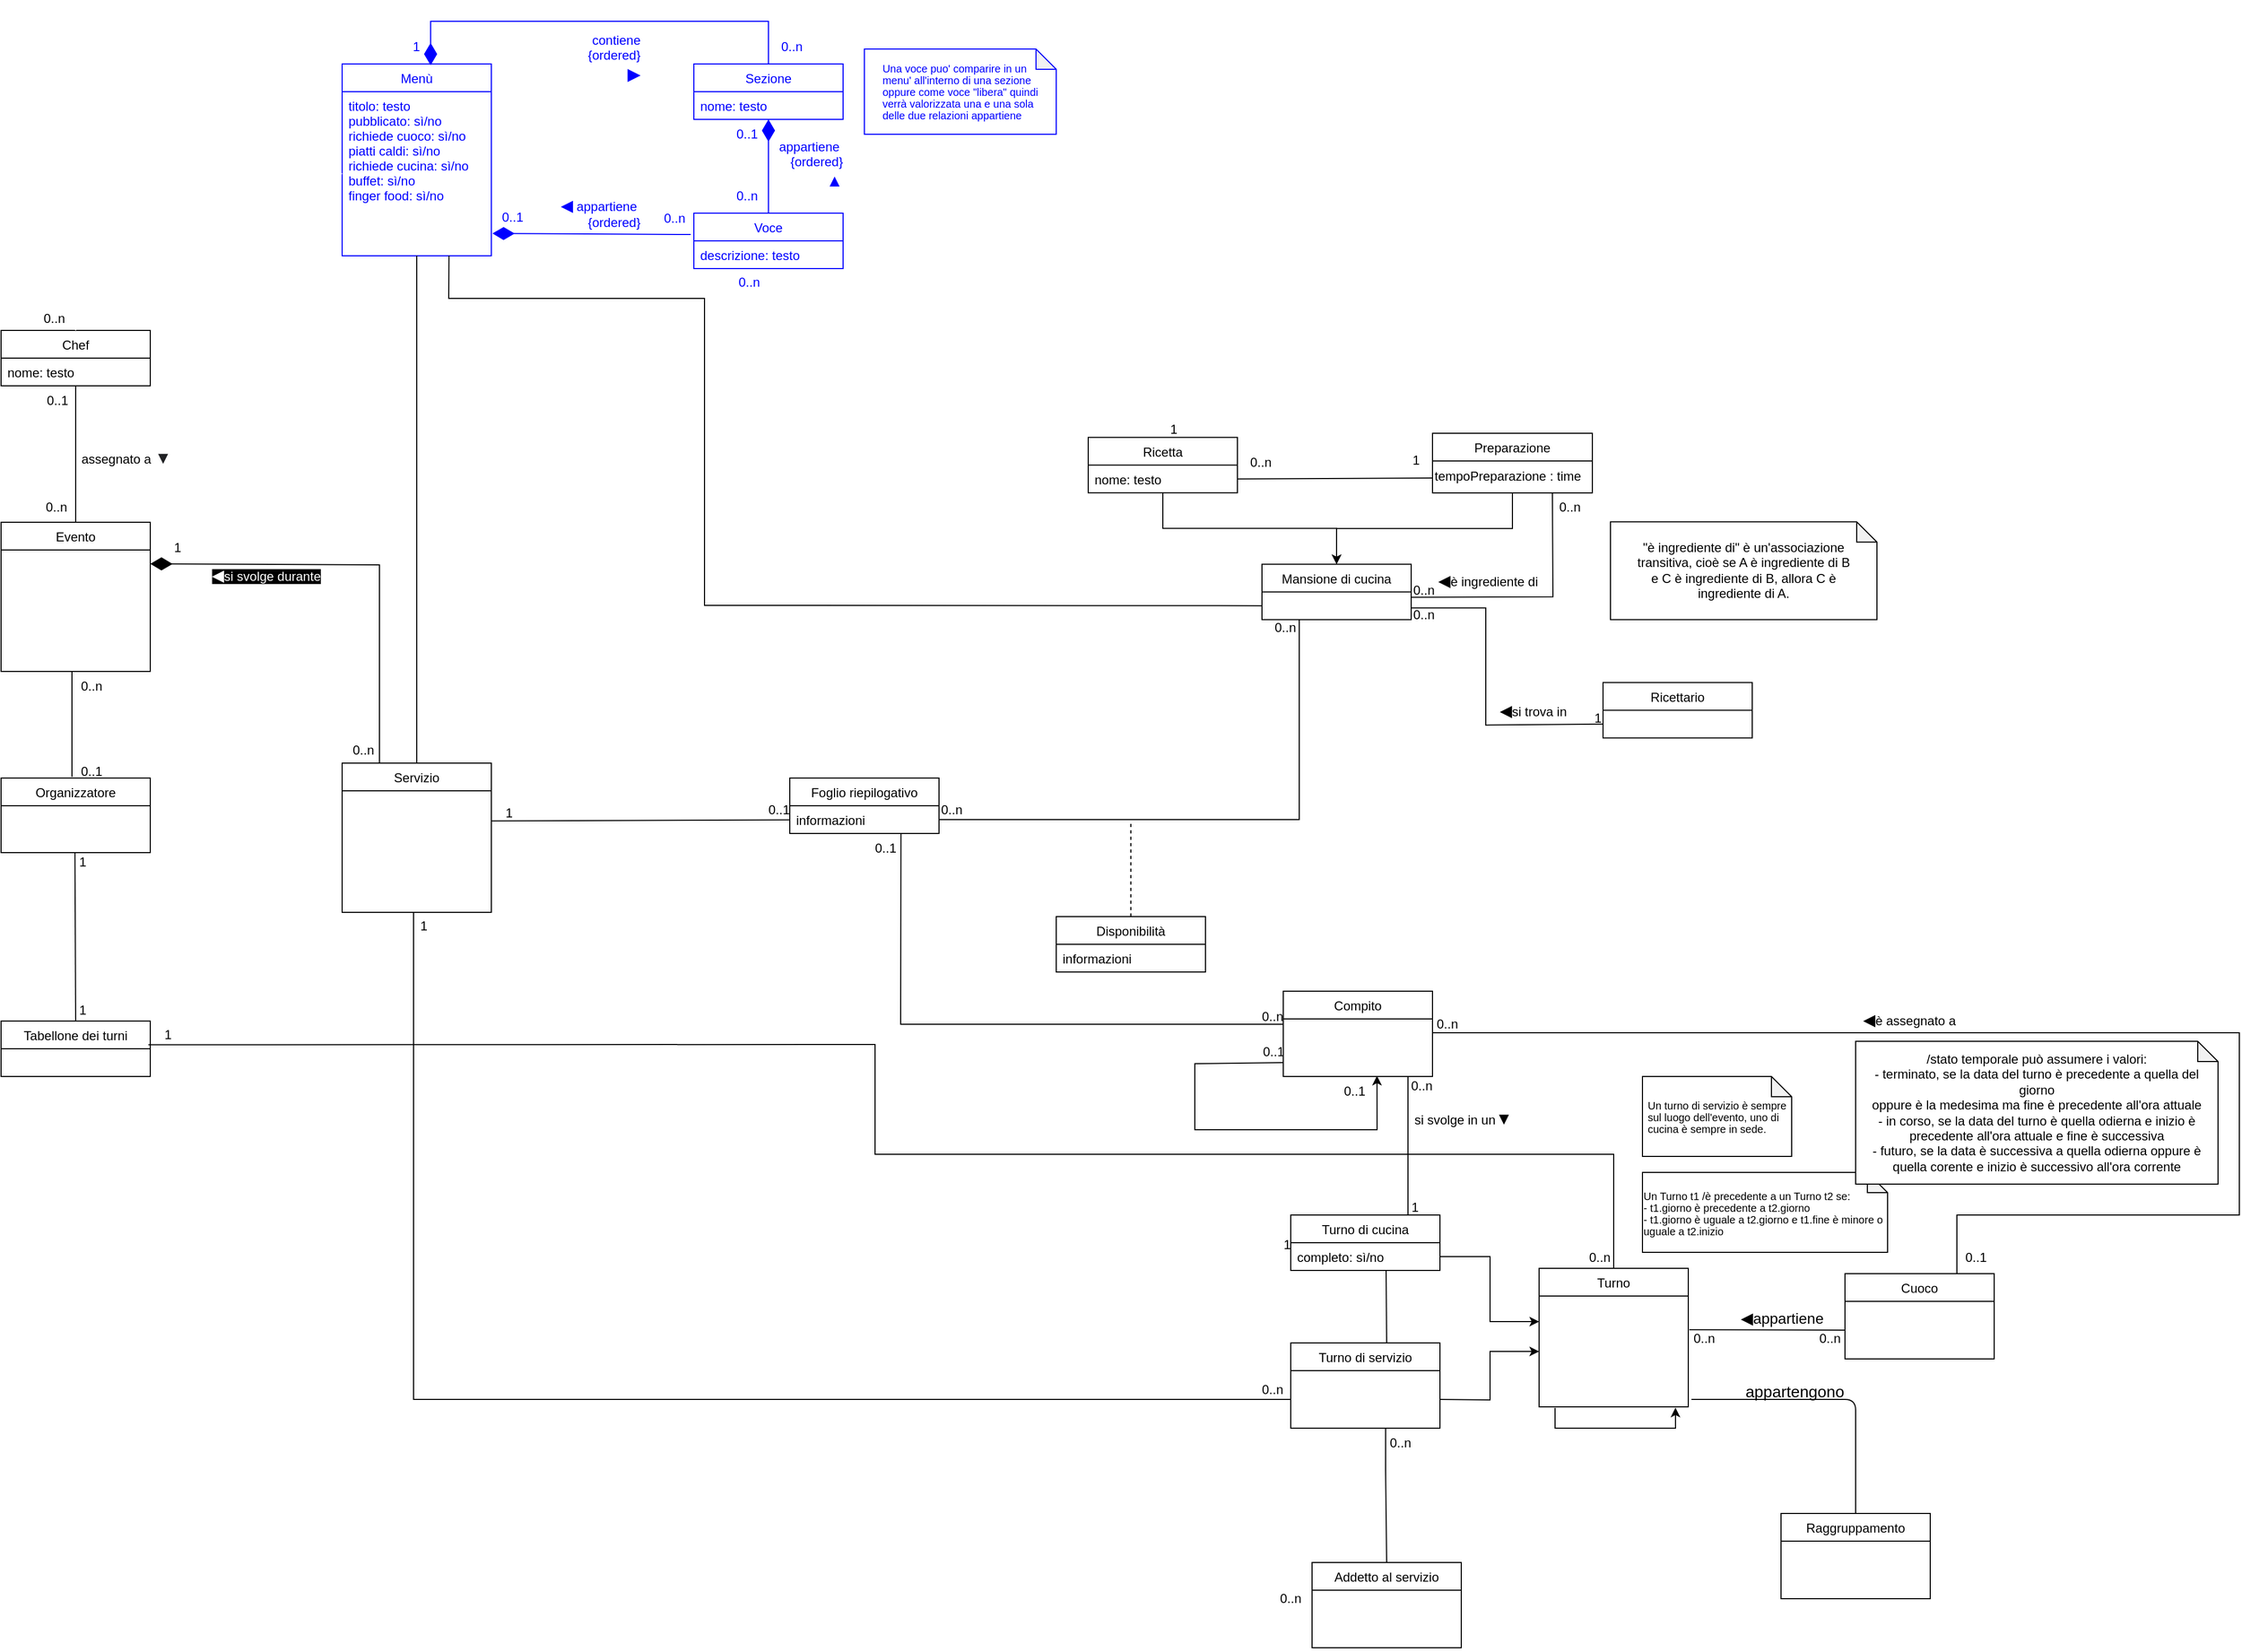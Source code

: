 <mxfile>
    <diagram id="CNQqmsxfFxIgaWTBAwi9" name="Page-1">
        <mxGraphModel dx="1919" dy="806" grid="1" gridSize="10" guides="1" tooltips="1" connect="1" arrows="1" fold="1" page="1" pageScale="1" pageWidth="827" pageHeight="1169" math="0" shadow="0">
            <root>
                <mxCell id="0"/>
                <mxCell id="1" parent="0"/>
                <mxCell id="Zatl_ybfSAwXHSOVHGpd-10" value="" style="endArrow=none;html=1;rounded=0;align=center;verticalAlign=top;endFill=0;labelBackgroundColor=none;entryX=0.5;entryY=0;entryDx=0;entryDy=0;exitX=0.493;exitY=0.962;exitDx=0;exitDy=0;exitPerimeter=0;fontColor=#0000FF;strokeColor=#FFFFFF;" parent="1" source="78LwuEahcBiL7WYBxUG0-4" target="78LwuEahcBiL7WYBxUG0-5" edge="1">
                    <mxGeometry relative="1" as="geometry">
                        <mxPoint x="340" y="290" as="sourcePoint"/>
                        <mxPoint x="540.0" y="290" as="targetPoint"/>
                        <Array as="points">
                            <mxPoint x="539" y="360"/>
                            <mxPoint x="910" y="360"/>
                        </Array>
                    </mxGeometry>
                </mxCell>
                <mxCell id="Zatl_ybfSAwXHSOVHGpd-11" value="0..n" style="resizable=0;html=1;align=left;verticalAlign=top;labelBackgroundColor=none;fontColor=#0000FF;strokeColor=#0000FF;" parent="Zatl_ybfSAwXHSOVHGpd-10" connectable="0" vertex="1">
                    <mxGeometry x="-1" relative="1" as="geometry">
                        <mxPoint x="-29" as="offset"/>
                    </mxGeometry>
                </mxCell>
                <mxCell id="Zatl_ybfSAwXHSOVHGpd-12" value="&lt;font color=&quot;#ffffff&quot;&gt;fa riferimento a&amp;nbsp;&lt;span style=&quot;font-family: arial, sans-serif; font-size: 16px; text-align: left;&quot;&gt;▼&lt;/span&gt;&lt;/font&gt;" style="resizable=0;html=1;align=right;verticalAlign=bottom;labelBackgroundColor=none;fontColor=#0000FF;" parent="Zatl_ybfSAwXHSOVHGpd-10" connectable="0" vertex="1">
                    <mxGeometry x="1" relative="1" as="geometry">
                        <mxPoint x="4" y="-75" as="offset"/>
                    </mxGeometry>
                </mxCell>
                <mxCell id="Zatl_ybfSAwXHSOVHGpd-13" value="0..1" style="resizable=0;html=1;align=right;verticalAlign=top;labelBackgroundColor=none;" parent="Zatl_ybfSAwXHSOVHGpd-10" connectable="0" vertex="1">
                    <mxGeometry x="1" relative="1" as="geometry"/>
                </mxCell>
                <mxCell id="78LwuEahcBiL7WYBxUG0-1" value="Sezione" style="swimlane;fontStyle=0;childLayout=stackLayout;horizontal=1;startSize=26;horizontalStack=0;resizeParent=1;resizeParentMax=0;resizeLast=0;collapsible=1;marginBottom=0;labelBackgroundColor=none;fontColor=#0000FF;strokeColor=#0000FF;" parent="1" vertex="1">
                    <mxGeometry x="470" y="80" width="140" height="52" as="geometry"/>
                </mxCell>
                <mxCell id="78LwuEahcBiL7WYBxUG0-2" value="nome: testo" style="text;strokeColor=#0000FF;fillColor=none;align=left;verticalAlign=top;spacingLeft=4;spacingRight=4;overflow=hidden;rotatable=0;points=[[0,0.5],[1,0.5]];portConstraint=eastwest;labelBackgroundColor=none;fontColor=#0000FF;" parent="78LwuEahcBiL7WYBxUG0-1" vertex="1">
                    <mxGeometry y="26" width="140" height="26" as="geometry"/>
                </mxCell>
                <mxCell id="78LwuEahcBiL7WYBxUG0-3" value="Voce" style="swimlane;fontStyle=0;childLayout=stackLayout;horizontal=1;startSize=26;horizontalStack=0;resizeParent=1;resizeParentMax=0;resizeLast=0;collapsible=1;marginBottom=0;labelBackgroundColor=none;fontColor=#0000FF;strokeColor=#0000FF;" parent="1" vertex="1">
                    <mxGeometry x="470" y="220" width="140" height="52" as="geometry"/>
                </mxCell>
                <mxCell id="78LwuEahcBiL7WYBxUG0-4" value="descrizione: testo" style="text;strokeColor=#0000FF;fillColor=none;align=left;verticalAlign=top;spacingLeft=4;spacingRight=4;overflow=hidden;rotatable=0;points=[[0,0.5],[1,0.5]];portConstraint=eastwest;labelBackgroundColor=none;fontColor=#0000FF;" parent="78LwuEahcBiL7WYBxUG0-3" vertex="1">
                    <mxGeometry y="26" width="140" height="26" as="geometry"/>
                </mxCell>
                <mxCell id="OorJLYem-8eahj1t15pe-57" style="edgeStyle=orthogonalEdgeStyle;rounded=0;orthogonalLoop=1;jettySize=auto;html=1;exitX=0.5;exitY=1;exitDx=0;exitDy=0;entryX=0.5;entryY=0;entryDx=0;entryDy=0;" parent="1" source="78LwuEahcBiL7WYBxUG0-5" target="OorJLYem-8eahj1t15pe-54" edge="1">
                    <mxGeometry relative="1" as="geometry"/>
                </mxCell>
                <mxCell id="78LwuEahcBiL7WYBxUG0-5" value="Ricetta" style="swimlane;fontStyle=0;childLayout=stackLayout;horizontal=1;startSize=26;horizontalStack=0;resizeParent=1;resizeParentMax=0;resizeLast=0;collapsible=1;marginBottom=0;labelBackgroundColor=none;" parent="1" vertex="1">
                    <mxGeometry x="840" y="430.32" width="140" height="52" as="geometry"/>
                </mxCell>
                <mxCell id="78LwuEahcBiL7WYBxUG0-6" value="nome: testo" style="text;strokeColor=none;fillColor=none;align=left;verticalAlign=top;spacingLeft=4;spacingRight=4;overflow=hidden;rotatable=0;points=[[0,0.5],[1,0.5]];portConstraint=eastwest;labelBackgroundColor=none;fontColor=#000000;" parent="78LwuEahcBiL7WYBxUG0-5" vertex="1">
                    <mxGeometry y="26" width="140" height="26" as="geometry"/>
                </mxCell>
                <mxCell id="OorJLYem-8eahj1t15pe-55" style="edgeStyle=orthogonalEdgeStyle;rounded=0;orthogonalLoop=1;jettySize=auto;html=1;exitX=0.5;exitY=1;exitDx=0;exitDy=0;entryX=0.5;entryY=0;entryDx=0;entryDy=0;" parent="1" source="78LwuEahcBiL7WYBxUG0-7" target="OorJLYem-8eahj1t15pe-54" edge="1">
                    <mxGeometry relative="1" as="geometry"/>
                </mxCell>
                <mxCell id="78LwuEahcBiL7WYBxUG0-7" value="Preparazione" style="swimlane;fontStyle=0;childLayout=stackLayout;horizontal=1;startSize=26;horizontalStack=0;resizeParent=1;resizeParentMax=0;resizeLast=0;collapsible=1;marginBottom=0;labelBackgroundColor=none;" parent="1" vertex="1">
                    <mxGeometry x="1163" y="426.48" width="150" height="56" as="geometry"/>
                </mxCell>
                <mxCell id="rrgMBrNQnltIqpoLHgI7-3" value="tempoPreparazione : time" style="text;html=1;align=left;verticalAlign=middle;resizable=0;points=[];autosize=1;strokeColor=none;fillColor=none;" parent="78LwuEahcBiL7WYBxUG0-7" vertex="1">
                    <mxGeometry y="26" width="150" height="30" as="geometry"/>
                </mxCell>
                <mxCell id="78LwuEahcBiL7WYBxUG0-9" value="Menù" style="swimlane;fontStyle=0;childLayout=stackLayout;horizontal=1;startSize=26;horizontalStack=0;resizeParent=1;resizeParentMax=0;resizeLast=0;collapsible=1;marginBottom=0;labelBackgroundColor=none;fontColor=#0000FF;strokeColor=#0000FF;" parent="1" vertex="1">
                    <mxGeometry x="140" y="80" width="140" height="180" as="geometry"/>
                </mxCell>
                <mxCell id="78LwuEahcBiL7WYBxUG0-10" value="titolo: testo&#10;pubblicato: sì/no&#10;richiede cuoco: sì/no&#10;piatti caldi: sì/no&#10;richiede cucina: sì/no&#10;buffet: sì/no&#10;finger food: sì/no" style="text;strokeColor=#0000FF;fillColor=none;align=left;verticalAlign=top;spacingLeft=4;spacingRight=4;overflow=hidden;rotatable=0;points=[[0,0.5],[1,0.5]];portConstraint=eastwest;labelBackgroundColor=none;fontColor=#0000FF;" parent="78LwuEahcBiL7WYBxUG0-9" vertex="1">
                    <mxGeometry y="26" width="140" height="154" as="geometry"/>
                </mxCell>
                <mxCell id="78LwuEahcBiL7WYBxUG0-11" value="Chef" style="swimlane;fontStyle=0;childLayout=stackLayout;horizontal=1;startSize=26;horizontalStack=0;resizeParent=1;resizeParentMax=0;resizeLast=0;collapsible=1;marginBottom=0;labelBackgroundColor=none;" parent="1" vertex="1">
                    <mxGeometry x="-180" y="330" width="140" height="52" as="geometry"/>
                </mxCell>
                <mxCell id="78LwuEahcBiL7WYBxUG0-12" value="nome: testo" style="text;strokeColor=none;fillColor=none;align=left;verticalAlign=top;spacingLeft=4;spacingRight=4;overflow=hidden;rotatable=0;points=[[0,0.5],[1,0.5]];portConstraint=eastwest;labelBackgroundColor=none;fontColor=#000000;" parent="78LwuEahcBiL7WYBxUG0-11" vertex="1">
                    <mxGeometry y="26" width="140" height="26" as="geometry"/>
                </mxCell>
                <mxCell id="78LwuEahcBiL7WYBxUG0-13" value="Evento" style="swimlane;fontStyle=0;childLayout=stackLayout;horizontal=1;startSize=26;horizontalStack=0;resizeParent=1;resizeParentMax=0;resizeLast=0;collapsible=1;marginBottom=0;labelBackgroundColor=none;" parent="1" vertex="1">
                    <mxGeometry x="-180" y="510" width="140" height="140" as="geometry"/>
                </mxCell>
                <mxCell id="78LwuEahcBiL7WYBxUG0-14" value="/date&#10;descrizione: testo&#10;persone: numero&#10;ricorrente: sì/no&#10;inCorso: sì/no&#10;annullato: sì/no&#10;chiuso: sì/no" style="text;strokeColor=none;fillColor=none;align=left;verticalAlign=top;spacingLeft=4;spacingRight=4;overflow=hidden;rotatable=0;points=[[0,0.5],[1,0.5]];portConstraint=eastwest;labelBackgroundColor=none;fontColor=#FFFFFF;fontSize=12;" parent="78LwuEahcBiL7WYBxUG0-13" vertex="1">
                    <mxGeometry y="26" width="140" height="114" as="geometry"/>
                </mxCell>
                <mxCell id="78LwuEahcBiL7WYBxUG0-15" value="" style="endArrow=diamondThin;html=1;rounded=0;align=center;verticalAlign=top;endFill=1;labelBackgroundColor=none;endSize=18;fontColor=#0000FF;strokeColor=#0000FF;" parent="1" target="78LwuEahcBiL7WYBxUG0-2" edge="1">
                    <mxGeometry relative="1" as="geometry">
                        <mxPoint x="540" y="220" as="sourcePoint"/>
                        <mxPoint x="514" y="430" as="targetPoint"/>
                    </mxGeometry>
                </mxCell>
                <mxCell id="78LwuEahcBiL7WYBxUG0-16" value="&lt;font color=&quot;#000000&quot;&gt;1&lt;/font&gt;" style="resizable=0;html=1;align=left;verticalAlign=top;labelBackgroundColor=none;fontColor=#0000FF;" parent="78LwuEahcBiL7WYBxUG0-15" connectable="0" vertex="1">
                    <mxGeometry x="-1" relative="1" as="geometry">
                        <mxPoint x="375" y="189" as="offset"/>
                    </mxGeometry>
                </mxCell>
                <mxCell id="78LwuEahcBiL7WYBxUG0-17" value="appartiene&amp;nbsp;&lt;div&gt;{ordered}&lt;/div&gt;&lt;div&gt;&amp;nbsp;&lt;span style=&quot;font-family: arial, sans-serif; font-size: 16px; text-align: left;&quot;&gt;▲&lt;/span&gt;&lt;/div&gt;" style="resizable=0;html=1;align=right;verticalAlign=bottom;labelBackgroundColor=none;fontColor=#0000FF;strokeColor=#0000FF;" parent="78LwuEahcBiL7WYBxUG0-15" connectable="0" vertex="1">
                    <mxGeometry x="1" relative="1" as="geometry">
                        <mxPoint x="70" y="68" as="offset"/>
                    </mxGeometry>
                </mxCell>
                <mxCell id="78LwuEahcBiL7WYBxUG0-18" value="0..1" style="resizable=0;html=1;align=right;verticalAlign=top;labelBackgroundColor=none;fontColor=#0000FF;strokeColor=#0000FF;" parent="78LwuEahcBiL7WYBxUG0-15" connectable="0" vertex="1">
                    <mxGeometry x="1" relative="1" as="geometry">
                        <mxPoint x="-10" as="offset"/>
                    </mxGeometry>
                </mxCell>
                <mxCell id="78LwuEahcBiL7WYBxUG0-19" value="0..n" style="resizable=0;html=1;align=right;verticalAlign=top;labelBackgroundColor=none;fontColor=#0000FF;strokeColor=#0000FF;" parent="1" connectable="0" vertex="1">
                    <mxGeometry x="530" y="190" as="geometry"/>
                </mxCell>
                <mxCell id="78LwuEahcBiL7WYBxUG0-25" value="" style="endArrow=none;html=1;rounded=0;align=center;verticalAlign=top;endFill=0;labelBackgroundColor=none;entryX=0;entryY=0.75;entryDx=0;entryDy=0;exitX=1;exitY=0.5;exitDx=0;exitDy=0;" parent="1" source="78LwuEahcBiL7WYBxUG0-6" target="78LwuEahcBiL7WYBxUG0-7" edge="1">
                    <mxGeometry relative="1" as="geometry">
                        <mxPoint x="833" y="401.332" as="sourcePoint"/>
                        <mxPoint x="833.98" y="490.32" as="targetPoint"/>
                    </mxGeometry>
                </mxCell>
                <mxCell id="78LwuEahcBiL7WYBxUG0-26" value="0..n" style="resizable=0;html=1;align=left;verticalAlign=top;labelBackgroundColor=none;" parent="78LwuEahcBiL7WYBxUG0-25" connectable="0" vertex="1">
                    <mxGeometry x="-1" relative="1" as="geometry">
                        <mxPoint x="10" y="-29" as="offset"/>
                    </mxGeometry>
                </mxCell>
                <mxCell id="78LwuEahcBiL7WYBxUG0-27" value="&lt;span style=&quot;font-size: 15px;&quot;&gt;◀︎&lt;/span&gt;si trova in" style="resizable=0;html=1;align=right;verticalAlign=bottom;labelBackgroundColor=none;" parent="78LwuEahcBiL7WYBxUG0-25" connectable="0" vertex="1">
                    <mxGeometry x="1" relative="1" as="geometry">
                        <mxPoint x="127" y="229" as="offset"/>
                    </mxGeometry>
                </mxCell>
                <mxCell id="78LwuEahcBiL7WYBxUG0-28" value="1" style="resizable=0;html=1;align=right;verticalAlign=top;labelBackgroundColor=none;" parent="78LwuEahcBiL7WYBxUG0-25" connectable="0" vertex="1">
                    <mxGeometry x="1" relative="1" as="geometry">
                        <mxPoint x="-11" y="-30" as="offset"/>
                    </mxGeometry>
                </mxCell>
                <mxCell id="78LwuEahcBiL7WYBxUG0-33" value="" style="endArrow=diamondThin;html=1;rounded=0;align=center;verticalAlign=top;endFill=1;labelBackgroundColor=none;endSize=18;exitX=0.5;exitY=0;exitDx=0;exitDy=0;entryX=0.593;entryY=0.007;entryDx=0;entryDy=0;entryPerimeter=0;fontColor=#0000FF;strokeColor=#0000FF;" parent="1" source="78LwuEahcBiL7WYBxUG0-1" target="78LwuEahcBiL7WYBxUG0-9" edge="1">
                    <mxGeometry relative="1" as="geometry">
                        <mxPoint x="360" y="132" as="sourcePoint"/>
                        <mxPoint x="360" y="44" as="targetPoint"/>
                        <Array as="points">
                            <mxPoint x="540" y="40"/>
                            <mxPoint x="223" y="40"/>
                        </Array>
                    </mxGeometry>
                </mxCell>
                <mxCell id="78LwuEahcBiL7WYBxUG0-34" value="0..n" style="resizable=0;html=1;align=left;verticalAlign=top;labelBackgroundColor=none;fontColor=#0000FF;strokeColor=#0000FF;" parent="78LwuEahcBiL7WYBxUG0-33" connectable="0" vertex="1">
                    <mxGeometry x="-1" relative="1" as="geometry">
                        <mxPoint x="10" y="-30" as="offset"/>
                    </mxGeometry>
                </mxCell>
                <mxCell id="78LwuEahcBiL7WYBxUG0-35" value="contiene&lt;div&gt;{ordered}&lt;/div&gt;&lt;div&gt;&lt;span style=&quot;font-family: arial, sans-serif; font-size: 16px; text-align: left; background-color: initial;&quot;&gt;▶&lt;/span&gt;&lt;br&gt;&lt;/div&gt;" style="resizable=0;html=1;align=right;verticalAlign=bottom;labelBackgroundColor=none;fontColor=#0000FF;strokeColor=#0000FF;" parent="78LwuEahcBiL7WYBxUG0-33" connectable="0" vertex="1">
                    <mxGeometry x="1" relative="1" as="geometry">
                        <mxPoint x="197" y="19" as="offset"/>
                    </mxGeometry>
                </mxCell>
                <mxCell id="78LwuEahcBiL7WYBxUG0-36" value="1" style="resizable=0;html=1;align=right;verticalAlign=top;labelBackgroundColor=none;fontColor=#0000FF;strokeColor=#0000FF;" parent="78LwuEahcBiL7WYBxUG0-33" connectable="0" vertex="1">
                    <mxGeometry x="1" relative="1" as="geometry">
                        <mxPoint x="-10" y="-31" as="offset"/>
                    </mxGeometry>
                </mxCell>
                <mxCell id="78LwuEahcBiL7WYBxUG0-37" value="" style="endArrow=diamondThin;html=1;rounded=0;align=center;verticalAlign=top;endFill=1;labelBackgroundColor=none;endSize=18;exitX=-0.021;exitY=0.385;exitDx=0;exitDy=0;exitPerimeter=0;entryX=1.007;entryY=0.864;entryDx=0;entryDy=0;entryPerimeter=0;fontColor=#0000FF;strokeColor=#0000FF;" parent="1" source="78LwuEahcBiL7WYBxUG0-3" target="78LwuEahcBiL7WYBxUG0-10" edge="1">
                    <mxGeometry relative="1" as="geometry">
                        <mxPoint x="350" y="220" as="sourcePoint"/>
                        <mxPoint x="350" y="132" as="targetPoint"/>
                    </mxGeometry>
                </mxCell>
                <mxCell id="78LwuEahcBiL7WYBxUG0-38" value="0..n" style="resizable=0;html=1;align=left;verticalAlign=top;labelBackgroundColor=none;fontColor=#0000FF;strokeColor=#0000FF;" parent="78LwuEahcBiL7WYBxUG0-37" connectable="0" vertex="1">
                    <mxGeometry x="-1" relative="1" as="geometry">
                        <mxPoint x="-27" y="-29" as="offset"/>
                    </mxGeometry>
                </mxCell>
                <mxCell id="78LwuEahcBiL7WYBxUG0-39" value="&lt;font style=&quot;font-size: 15px&quot;&gt;◀︎&lt;/font&gt;&amp;nbsp;appartiene&amp;nbsp;&lt;div&gt;{ordered}&lt;/div&gt;" style="resizable=0;html=1;align=right;verticalAlign=bottom;labelBackgroundColor=none;fontColor=#0000FF;strokeColor=#0000FF;" parent="78LwuEahcBiL7WYBxUG0-37" connectable="0" vertex="1">
                    <mxGeometry x="1" relative="1" as="geometry">
                        <mxPoint x="139" y="-2" as="offset"/>
                    </mxGeometry>
                </mxCell>
                <mxCell id="78LwuEahcBiL7WYBxUG0-40" value="0..1" style="resizable=0;html=1;align=right;verticalAlign=top;labelBackgroundColor=none;fontColor=#0000FF;strokeColor=#0000FF;" parent="78LwuEahcBiL7WYBxUG0-37" connectable="0" vertex="1">
                    <mxGeometry x="1" relative="1" as="geometry">
                        <mxPoint x="29" y="-29" as="offset"/>
                    </mxGeometry>
                </mxCell>
                <mxCell id="78LwuEahcBiL7WYBxUG0-41" value="" style="endArrow=none;html=1;rounded=0;align=center;verticalAlign=top;endFill=0;labelBackgroundColor=none;exitX=0;exitY=0.5;exitDx=0;exitDy=0;fontColor=#0000FF;strokeColor=#FFFFFF;" parent="1" source="78LwuEahcBiL7WYBxUG0-10" target="78LwuEahcBiL7WYBxUG0-11" edge="1">
                    <mxGeometry relative="1" as="geometry">
                        <mxPoint x="209.5" y="260.002" as="sourcePoint"/>
                        <mxPoint x="210" y="330" as="targetPoint"/>
                        <Array as="points">
                            <mxPoint x="-110" y="183"/>
                        </Array>
                    </mxGeometry>
                </mxCell>
                <mxCell id="78LwuEahcBiL7WYBxUG0-43" value="&lt;font color=&quot;#ffffff&quot;&gt;è proprietario di&lt;span style=&quot;font-family: arial, sans-serif; font-size: 16px; text-align: left;&quot;&gt;▲&lt;/span&gt;&lt;/font&gt;" style="resizable=0;html=1;align=right;verticalAlign=bottom;labelBackgroundColor=none;fontColor=#0000FF;strokeColor=#0000FF;" parent="78LwuEahcBiL7WYBxUG0-41" connectable="0" vertex="1">
                    <mxGeometry x="1" relative="1" as="geometry">
                        <mxPoint x="110" y="-35" as="offset"/>
                    </mxGeometry>
                </mxCell>
                <mxCell id="78LwuEahcBiL7WYBxUG0-44" value="&lt;font color=&quot;#000000&quot;&gt;0..n&lt;/font&gt;" style="resizable=0;html=1;align=right;verticalAlign=top;labelBackgroundColor=none;fontColor=#0000FF;strokeColor=#0000FF;" parent="78LwuEahcBiL7WYBxUG0-41" connectable="0" vertex="1">
                    <mxGeometry x="1" relative="1" as="geometry">
                        <mxPoint x="-10" y="-25" as="offset"/>
                    </mxGeometry>
                </mxCell>
                <mxCell id="78LwuEahcBiL7WYBxUG0-45" value="" style="endArrow=none;html=1;rounded=0;align=center;verticalAlign=top;endFill=0;labelBackgroundColor=none;entryX=0.5;entryY=0;entryDx=0;entryDy=0;" parent="1" source="78LwuEahcBiL7WYBxUG0-12" target="78LwuEahcBiL7WYBxUG0-13" edge="1">
                    <mxGeometry relative="1" as="geometry">
                        <mxPoint x="210" y="410" as="sourcePoint"/>
                        <mxPoint x="210" y="440" as="targetPoint"/>
                    </mxGeometry>
                </mxCell>
                <mxCell id="78LwuEahcBiL7WYBxUG0-46" value="0..1" style="resizable=0;html=1;align=left;verticalAlign=top;labelBackgroundColor=none;" parent="78LwuEahcBiL7WYBxUG0-45" connectable="0" vertex="1">
                    <mxGeometry x="-1" relative="1" as="geometry">
                        <mxPoint x="-29" as="offset"/>
                    </mxGeometry>
                </mxCell>
                <mxCell id="78LwuEahcBiL7WYBxUG0-47" value="assegnato a&amp;nbsp;&lt;span style=&quot;color: rgb(32 , 33 , 36) ; font-family: &amp;#34;arial&amp;#34; , sans-serif ; font-size: 16px ; text-align: left&quot;&gt;▼&lt;/span&gt;" style="resizable=0;html=1;align=right;verticalAlign=bottom;labelBackgroundColor=none;" parent="78LwuEahcBiL7WYBxUG0-45" connectable="0" vertex="1">
                    <mxGeometry x="1" relative="1" as="geometry">
                        <mxPoint x="90" y="-50" as="offset"/>
                    </mxGeometry>
                </mxCell>
                <mxCell id="78LwuEahcBiL7WYBxUG0-48" value="0..n" style="resizable=0;html=1;align=right;verticalAlign=top;labelBackgroundColor=none;" parent="78LwuEahcBiL7WYBxUG0-45" connectable="0" vertex="1">
                    <mxGeometry x="1" relative="1" as="geometry">
                        <mxPoint x="25" y="140" as="offset"/>
                    </mxGeometry>
                </mxCell>
                <mxCell id="UVPNnTYAwM3Xo7iVTWcv-2" value="Organizzatore" style="swimlane;fontStyle=0;childLayout=stackLayout;horizontal=1;startSize=26;horizontalStack=0;resizeParent=1;resizeParentMax=0;resizeLast=0;collapsible=1;marginBottom=0;labelBackgroundColor=none;" parent="1" vertex="1">
                    <mxGeometry x="-180" y="750" width="140" height="70" as="geometry"/>
                </mxCell>
                <mxCell id="UVPNnTYAwM3Xo7iVTWcv-4" value="nome: testo" style="text;strokeColor=none;fillColor=none;align=left;verticalAlign=top;spacingLeft=4;spacingRight=4;overflow=hidden;rotatable=0;points=[[0,0.5],[1,0.5]];portConstraint=eastwest;labelBackgroundColor=none;fontColor=#FFFFFF;" parent="UVPNnTYAwM3Xo7iVTWcv-2" vertex="1">
                    <mxGeometry y="26" width="140" height="44" as="geometry"/>
                </mxCell>
                <mxCell id="UVPNnTYAwM3Xo7iVTWcv-5" value="0..1" style="resizable=0;html=1;align=right;verticalAlign=top;labelBackgroundColor=none;" parent="1" connectable="0" vertex="1">
                    <mxGeometry x="-85" y="730" as="geometry"/>
                </mxCell>
                <mxCell id="UVPNnTYAwM3Xo7iVTWcv-6" value="&lt;font color=&quot;#ffffff&quot;&gt;ha in carico&amp;nbsp;&lt;span style=&quot;font-family: arial, sans-serif; font-size: 16px; text-align: left;&quot;&gt;▲&lt;/span&gt;&lt;/font&gt;" style="resizable=0;html=1;align=right;verticalAlign=bottom;labelBackgroundColor=none;fontColor=#0000FF;strokeColor=#0000FF;" parent="1" connectable="0" vertex="1">
                    <mxGeometry x="-29.999" y="712.321" as="geometry"/>
                </mxCell>
                <mxCell id="UVPNnTYAwM3Xo7iVTWcv-8" value="" style="endArrow=none;html=1;rounded=0;entryX=0.475;entryY=-0.016;entryDx=0;entryDy=0;entryPerimeter=0;endFill=0;exitX=0.475;exitY=0.999;exitDx=0;exitDy=0;exitPerimeter=0;" parent="1" source="78LwuEahcBiL7WYBxUG0-14" target="UVPNnTYAwM3Xo7iVTWcv-2" edge="1">
                    <mxGeometry width="50" height="50" relative="1" as="geometry">
                        <mxPoint x="-110" y="650" as="sourcePoint"/>
                        <mxPoint x="260" y="550" as="targetPoint"/>
                    </mxGeometry>
                </mxCell>
                <mxCell id="UVPNnTYAwM3Xo7iVTWcv-9" value="" style="endArrow=diamondThin;html=1;rounded=0;align=center;verticalAlign=top;endFill=1;labelBackgroundColor=none;endSize=18;fontColor=#0000FF;strokeColor=default;exitX=0.25;exitY=0;exitDx=0;exitDy=0;fillColor=#000000;" parent="1" edge="1">
                    <mxGeometry relative="1" as="geometry">
                        <mxPoint x="175" y="751" as="sourcePoint"/>
                        <mxPoint x="-40" y="549" as="targetPoint"/>
                        <Array as="points">
                            <mxPoint x="175" y="550"/>
                        </Array>
                    </mxGeometry>
                </mxCell>
                <mxCell id="UVPNnTYAwM3Xo7iVTWcv-10" value="&lt;font color=&quot;#000000&quot;&gt;0..n&lt;/font&gt;" style="resizable=0;html=1;align=left;verticalAlign=top;labelBackgroundColor=none;fontColor=#0000FF;strokeColor=#0000FF;" parent="UVPNnTYAwM3Xo7iVTWcv-9" connectable="0" vertex="1">
                    <mxGeometry x="-1" relative="1" as="geometry">
                        <mxPoint x="-27" y="-41" as="offset"/>
                    </mxGeometry>
                </mxCell>
                <mxCell id="UVPNnTYAwM3Xo7iVTWcv-11" value="&lt;span style=&quot;background-color: rgb(0, 0, 0);&quot;&gt;&lt;font color=&quot;#ffffff&quot;&gt;&lt;span style=&quot;font-size: 15px;&quot;&gt;◀︎&lt;/span&gt;&lt;font style=&quot;font-size: 12px;&quot;&gt;si svolge durante&lt;/font&gt;&lt;/font&gt;&lt;/span&gt;" style="resizable=0;html=1;align=right;verticalAlign=bottom;labelBackgroundColor=none;fontColor=#0000FF;strokeColor=#0000FF;" parent="UVPNnTYAwM3Xo7iVTWcv-9" connectable="0" vertex="1">
                    <mxGeometry x="1" relative="1" as="geometry">
                        <mxPoint x="160" y="21" as="offset"/>
                    </mxGeometry>
                </mxCell>
                <mxCell id="UVPNnTYAwM3Xo7iVTWcv-12" value="&lt;font color=&quot;#000000&quot;&gt;1&lt;/font&gt;" style="resizable=0;html=1;align=right;verticalAlign=top;labelBackgroundColor=none;fontColor=#0000FF;strokeColor=#0000FF;" parent="UVPNnTYAwM3Xo7iVTWcv-9" connectable="0" vertex="1">
                    <mxGeometry x="1" relative="1" as="geometry">
                        <mxPoint x="29" y="-29" as="offset"/>
                    </mxGeometry>
                </mxCell>
                <mxCell id="UVPNnTYAwM3Xo7iVTWcv-14" value="Servizio" style="swimlane;fontStyle=0;childLayout=stackLayout;horizontal=1;startSize=26;horizontalStack=0;resizeParent=1;resizeParentMax=0;resizeLast=0;collapsible=1;marginBottom=0;labelBackgroundColor=none;" parent="1" vertex="1">
                    <mxGeometry x="140" y="736" width="140" height="140" as="geometry"/>
                </mxCell>
                <mxCell id="UVPNnTYAwM3Xo7iVTWcv-15" value="inizio: ora&#10;fine: ora&#10;giorno: data&#10;tipo: testo&#10;menuApprovato: sì/no&#10;modificheMenu: testo&#10;luogo: testo" style="text;strokeColor=none;fillColor=none;align=left;verticalAlign=top;spacingLeft=4;spacingRight=4;overflow=hidden;rotatable=0;points=[[0,0.5],[1,0.5]];portConstraint=eastwest;labelBackgroundColor=none;fontColor=#FFFFFF;" parent="UVPNnTYAwM3Xo7iVTWcv-14" vertex="1">
                    <mxGeometry y="26" width="140" height="114" as="geometry"/>
                </mxCell>
                <mxCell id="OorJLYem-8eahj1t15pe-5" value="" style="endArrow=none;html=1;rounded=0;exitX=0.997;exitY=0.248;exitDx=0;exitDy=0;exitPerimeter=0;" parent="1" source="UVPNnTYAwM3Xo7iVTWcv-15" target="OorJLYem-8eahj1t15pe-7" edge="1">
                    <mxGeometry width="50" height="50" relative="1" as="geometry">
                        <mxPoint x="280" y="788" as="sourcePoint"/>
                        <mxPoint x="360" y="790" as="targetPoint"/>
                    </mxGeometry>
                </mxCell>
                <mxCell id="OorJLYem-8eahj1t15pe-6" value="Foglio riepilogativo" style="swimlane;fontStyle=0;childLayout=stackLayout;horizontal=1;startSize=26;horizontalStack=0;resizeParent=1;resizeParentMax=0;resizeLast=0;collapsible=1;marginBottom=0;labelBackgroundColor=none;" parent="1" vertex="1">
                    <mxGeometry x="560" y="750" width="140" height="52" as="geometry"/>
                </mxCell>
                <mxCell id="OorJLYem-8eahj1t15pe-7" value="informazioni" style="text;strokeColor=none;fillColor=none;align=left;verticalAlign=top;spacingLeft=4;spacingRight=4;overflow=hidden;rotatable=0;points=[[0,0.5],[1,0.5]];portConstraint=eastwest;labelBackgroundColor=none;fontColor=#000000;" parent="OorJLYem-8eahj1t15pe-6" vertex="1">
                    <mxGeometry y="26" width="140" height="26" as="geometry"/>
                </mxCell>
                <mxCell id="OorJLYem-8eahj1t15pe-8" value="&lt;font color=&quot;#ffffff&quot; style=&quot;font-size: 14px;&quot;&gt;&lt;font style=&quot;font-size: 14px;&quot;&gt;è relativo a&amp;nbsp;&lt;/font&gt;&lt;span style=&quot;font-family: arial, sans-serif; text-align: left;&quot;&gt;&lt;font style=&quot;font-size: 14px;&quot;&gt;▶&lt;/font&gt;&lt;/span&gt;&lt;/font&gt;" style="resizable=0;html=1;align=right;verticalAlign=bottom;labelBackgroundColor=none;fontColor=#0000FF;strokeColor=#0000FF;" parent="1" connectable="0" vertex="1">
                    <mxGeometry x="469.998" y="790.0" as="geometry"/>
                </mxCell>
                <mxCell id="OorJLYem-8eahj1t15pe-9" value="&lt;font color=&quot;#000000&quot;&gt;1&lt;/font&gt;" style="resizable=0;html=1;align=right;verticalAlign=top;labelBackgroundColor=none;fontColor=#0000FF;strokeColor=#0000FF;" parent="1" connectable="0" vertex="1">
                    <mxGeometry x="289.998" y="770" as="geometry">
                        <mxPoint x="11" y="-1" as="offset"/>
                    </mxGeometry>
                </mxCell>
                <mxCell id="OorJLYem-8eahj1t15pe-10" value="0..1" style="resizable=0;html=1;align=right;verticalAlign=top;labelBackgroundColor=none;" parent="1" connectable="0" vertex="1">
                    <mxGeometry x="560" y="766" as="geometry"/>
                </mxCell>
                <mxCell id="OorJLYem-8eahj1t15pe-54" value="Mansione di cucina" style="swimlane;fontStyle=0;childLayout=stackLayout;horizontal=1;startSize=26;horizontalStack=0;resizeParent=1;resizeParentMax=0;resizeLast=0;collapsible=1;marginBottom=0;labelBackgroundColor=none;" parent="1" vertex="1">
                    <mxGeometry x="1003" y="549.32" width="140" height="52" as="geometry"/>
                </mxCell>
                <mxCell id="OorJLYem-8eahj1t15pe-58" value="Ricettario" style="swimlane;fontStyle=0;childLayout=stackLayout;horizontal=1;startSize=26;horizontalStack=0;resizeParent=1;resizeParentMax=0;resizeLast=0;collapsible=1;marginBottom=0;labelBackgroundColor=none;" parent="1" vertex="1">
                    <mxGeometry x="1323" y="660.32" width="140" height="52" as="geometry"/>
                </mxCell>
                <mxCell id="OorJLYem-8eahj1t15pe-61" value="" style="endArrow=none;html=1;rounded=0;entryX=0.75;entryY=1;entryDx=0;entryDy=0;" parent="1" target="78LwuEahcBiL7WYBxUG0-7" edge="1">
                    <mxGeometry width="50" height="50" relative="1" as="geometry">
                        <mxPoint x="1143" y="580.32" as="sourcePoint"/>
                        <mxPoint x="1193" y="460.32" as="targetPoint"/>
                        <Array as="points">
                            <mxPoint x="1276" y="580"/>
                        </Array>
                    </mxGeometry>
                </mxCell>
                <mxCell id="OorJLYem-8eahj1t15pe-62" value="" style="endArrow=none;html=1;rounded=0;exitX=0;exitY=0.75;exitDx=0;exitDy=0;" parent="1" source="OorJLYem-8eahj1t15pe-58" edge="1">
                    <mxGeometry width="50" height="50" relative="1" as="geometry">
                        <mxPoint x="1103" y="610.32" as="sourcePoint"/>
                        <mxPoint x="1143" y="590.32" as="targetPoint"/>
                        <Array as="points">
                            <mxPoint x="1213" y="700.32"/>
                            <mxPoint x="1213" y="590.32"/>
                        </Array>
                    </mxGeometry>
                </mxCell>
                <mxCell id="OorJLYem-8eahj1t15pe-63" value="0..n" style="resizable=0;html=1;align=left;verticalAlign=top;labelBackgroundColor=none;" parent="1" connectable="0" vertex="1">
                    <mxGeometry x="1280" y="482.32" as="geometry"/>
                </mxCell>
                <mxCell id="OorJLYem-8eahj1t15pe-64" value="&lt;span style=&quot;font-size: 15px;&quot;&gt;◀︎&lt;/span&gt;è ingrediente di" style="resizable=0;html=1;align=right;verticalAlign=bottom;labelBackgroundColor=none;" parent="1" connectable="0" vertex="1">
                    <mxGeometry x="1262.997" y="575.32" as="geometry"/>
                </mxCell>
                <mxCell id="OorJLYem-8eahj1t15pe-65" value="0..n" style="resizable=0;html=1;align=left;verticalAlign=top;labelBackgroundColor=none;" parent="1" connectable="0" vertex="1">
                    <mxGeometry x="1143" y="560.32" as="geometry"/>
                </mxCell>
                <mxCell id="OorJLYem-8eahj1t15pe-66" value="0..n" style="resizable=0;html=1;align=left;verticalAlign=top;labelBackgroundColor=none;" parent="1" connectable="0" vertex="1">
                    <mxGeometry x="1143" y="583.32" as="geometry"/>
                </mxCell>
                <mxCell id="OorJLYem-8eahj1t15pe-67" value="&lt;font color=&quot;#000000&quot;&gt;1&lt;/font&gt;" style="resizable=0;html=1;align=left;verticalAlign=top;labelBackgroundColor=none;fontColor=#0000FF;" parent="1" connectable="0" vertex="1">
                    <mxGeometry x="1313" y="680.32" as="geometry"/>
                </mxCell>
                <mxCell id="OorJLYem-8eahj1t15pe-68" value="" style="endArrow=none;html=1;rounded=0;entryX=0.716;entryY=1;entryDx=0;entryDy=0;entryPerimeter=0;exitX=0;exitY=0.75;exitDx=0;exitDy=0;" parent="1" source="OorJLYem-8eahj1t15pe-54" target="78LwuEahcBiL7WYBxUG0-10" edge="1">
                    <mxGeometry width="50" height="50" relative="1" as="geometry">
                        <mxPoint x="580" y="510" as="sourcePoint"/>
                        <mxPoint x="630" y="460" as="targetPoint"/>
                        <Array as="points">
                            <mxPoint x="480" y="588"/>
                            <mxPoint x="480" y="300"/>
                            <mxPoint x="240" y="300"/>
                        </Array>
                    </mxGeometry>
                </mxCell>
                <mxCell id="OorJLYem-8eahj1t15pe-69" value="" style="endArrow=none;html=1;rounded=0;entryX=0.25;entryY=1;entryDx=0;entryDy=0;exitX=1;exitY=0.5;exitDx=0;exitDy=0;" parent="1" source="OorJLYem-8eahj1t15pe-7" target="OorJLYem-8eahj1t15pe-54" edge="1">
                    <mxGeometry width="50" height="50" relative="1" as="geometry">
                        <mxPoint x="580" y="660" as="sourcePoint"/>
                        <mxPoint x="630" y="610" as="targetPoint"/>
                        <Array as="points">
                            <mxPoint x="1038" y="789"/>
                        </Array>
                    </mxGeometry>
                </mxCell>
                <mxCell id="OorJLYem-8eahj1t15pe-70" value="0..n" style="resizable=0;html=1;align=left;verticalAlign=top;labelBackgroundColor=none;" parent="1" connectable="0" vertex="1">
                    <mxGeometry x="700" y="766" as="geometry"/>
                </mxCell>
                <mxCell id="OorJLYem-8eahj1t15pe-71" value="0..n" style="resizable=0;html=1;align=left;verticalAlign=top;labelBackgroundColor=none;" parent="1" connectable="0" vertex="1">
                    <mxGeometry x="1013" y="595.32" as="geometry"/>
                </mxCell>
                <mxCell id="OorJLYem-8eahj1t15pe-73" value="&lt;font color=&quot;#ffffff&quot;&gt;&lt;span style=&quot;font-size: 15px;&quot;&gt;◀︎&lt;/span&gt;&lt;font style=&quot;font-size: 14px;&quot;&gt;è richiesta da&lt;/font&gt;&lt;/font&gt;&lt;div&gt;&lt;font color=&quot;#ffffff&quot; style=&quot;font-size: 14px;&quot;&gt;{ordered}&lt;/font&gt;&lt;/div&gt;" style="resizable=0;html=1;align=right;verticalAlign=bottom;labelBackgroundColor=none;fontColor=#0000FF;strokeColor=#0000FF;" parent="1" connectable="0" vertex="1">
                    <mxGeometry x="1002.998" y="790.0" as="geometry"/>
                </mxCell>
                <mxCell id="OorJLYem-8eahj1t15pe-74" value="" style="endArrow=none;dashed=1;html=1;rounded=0;exitX=0.5;exitY=0;exitDx=0;exitDy=0;" parent="1" source="OorJLYem-8eahj1t15pe-75" edge="1">
                    <mxGeometry width="50" height="50" relative="1" as="geometry">
                        <mxPoint x="880" y="880" as="sourcePoint"/>
                        <mxPoint x="880" y="790" as="targetPoint"/>
                    </mxGeometry>
                </mxCell>
                <mxCell id="OorJLYem-8eahj1t15pe-75" value="Disponibilità" style="swimlane;fontStyle=0;childLayout=stackLayout;horizontal=1;startSize=26;horizontalStack=0;resizeParent=1;resizeParentMax=0;resizeLast=0;collapsible=1;marginBottom=0;labelBackgroundColor=none;" parent="1" vertex="1">
                    <mxGeometry x="810" y="880" width="140" height="52" as="geometry"/>
                </mxCell>
                <mxCell id="OorJLYem-8eahj1t15pe-76" value="informazioni" style="text;strokeColor=none;fillColor=none;align=left;verticalAlign=top;spacingLeft=4;spacingRight=4;overflow=hidden;rotatable=0;points=[[0,0.5],[1,0.5]];portConstraint=eastwest;labelBackgroundColor=none;fontColor=#000000;" parent="OorJLYem-8eahj1t15pe-75" vertex="1">
                    <mxGeometry y="26" width="140" height="26" as="geometry"/>
                </mxCell>
                <mxCell id="OorJLYem-8eahj1t15pe-77" value="Compito" style="swimlane;fontStyle=0;childLayout=stackLayout;horizontal=1;startSize=26;horizontalStack=0;resizeParent=1;resizeParentMax=0;resizeLast=0;collapsible=1;marginBottom=0;labelBackgroundColor=none;" parent="1" vertex="1">
                    <mxGeometry x="1023" y="950" width="140" height="80" as="geometry"/>
                </mxCell>
                <mxCell id="OorJLYem-8eahj1t15pe-81" value="" style="endArrow=classic;html=1;rounded=0;exitX=0;exitY=0.5;exitDx=0;exitDy=0;endFill=1;entryX=0.628;entryY=0.988;entryDx=0;entryDy=0;entryPerimeter=0;" parent="OorJLYem-8eahj1t15pe-77" target="xxu-n_cGPCBa5pTc6vbV-13" edge="1">
                    <mxGeometry width="50" height="50" relative="1" as="geometry">
                        <mxPoint y="67" as="sourcePoint"/>
                        <mxPoint x="87" y="90" as="targetPoint"/>
                        <Array as="points">
                            <mxPoint x="-83" y="68"/>
                            <mxPoint x="-83" y="130"/>
                            <mxPoint x="7" y="130"/>
                            <mxPoint x="88" y="130"/>
                        </Array>
                    </mxGeometry>
                </mxCell>
                <mxCell id="xxu-n_cGPCBa5pTc6vbV-13" value="tempo: numero&#10;quantità: testo&#10;completato: si/no" style="text;strokeColor=none;fillColor=none;align=left;verticalAlign=top;spacingLeft=4;spacingRight=4;overflow=hidden;rotatable=0;points=[[0,0.5],[1,0.5]];portConstraint=eastwest;labelBackgroundColor=none;fontColor=#FFFFFF;" parent="OorJLYem-8eahj1t15pe-77" vertex="1">
                    <mxGeometry y="26" width="140" height="54" as="geometry"/>
                </mxCell>
                <mxCell id="OorJLYem-8eahj1t15pe-79" value="" style="endArrow=none;html=1;rounded=0;exitX=0.745;exitY=0.995;exitDx=0;exitDy=0;exitPerimeter=0;entryX=0;entryY=0.5;entryDx=0;entryDy=0;" parent="1" source="OorJLYem-8eahj1t15pe-7" edge="1">
                    <mxGeometry width="50" height="50" relative="1" as="geometry">
                        <mxPoint x="664.02" y="793.87" as="sourcePoint"/>
                        <mxPoint x="1023" y="981" as="targetPoint"/>
                        <Array as="points">
                            <mxPoint x="664" y="981"/>
                        </Array>
                    </mxGeometry>
                </mxCell>
                <mxCell id="OorJLYem-8eahj1t15pe-82" value="&lt;span style=&quot;font-size: 15px;&quot;&gt;&lt;font color=&quot;#ffffff&quot;&gt;è la prosecuzione di&lt;/font&gt;&lt;/span&gt;" style="resizable=0;html=1;align=right;verticalAlign=bottom;labelBackgroundColor=none;fontColor=#0000FF;strokeColor=#0000FF;" parent="1" connectable="0" vertex="1">
                    <mxGeometry x="1079.998" y="1080.0" as="geometry"/>
                </mxCell>
                <mxCell id="OorJLYem-8eahj1t15pe-83" value="" style="endArrow=none;html=1;rounded=0;" parent="1" edge="1">
                    <mxGeometry width="50" height="50" relative="1" as="geometry">
                        <mxPoint x="1140" y="1160" as="sourcePoint"/>
                        <mxPoint x="1140" y="1030" as="targetPoint"/>
                    </mxGeometry>
                </mxCell>
                <mxCell id="OorJLYem-8eahj1t15pe-84" value="Turno di cucina" style="swimlane;fontStyle=0;childLayout=stackLayout;horizontal=1;startSize=26;horizontalStack=0;resizeParent=1;resizeParentMax=0;resizeLast=0;collapsible=1;marginBottom=0;labelBackgroundColor=none;" parent="1" vertex="1">
                    <mxGeometry x="1030" y="1160" width="140" height="52" as="geometry"/>
                </mxCell>
                <mxCell id="OorJLYem-8eahj1t15pe-85" value="completo: sì/no" style="text;strokeColor=none;fillColor=none;align=left;verticalAlign=top;spacingLeft=4;spacingRight=4;overflow=hidden;rotatable=0;points=[[0,0.5],[1,0.5]];portConstraint=eastwest;labelBackgroundColor=none;fontColor=#000000;" parent="OorJLYem-8eahj1t15pe-84" vertex="1">
                    <mxGeometry y="26" width="140" height="26" as="geometry"/>
                </mxCell>
                <mxCell id="OorJLYem-8eahj1t15pe-86" value="Turno di servizio" style="swimlane;fontStyle=0;childLayout=stackLayout;horizontal=1;startSize=26;horizontalStack=0;resizeParent=1;resizeParentMax=0;resizeLast=0;collapsible=1;marginBottom=0;labelBackgroundColor=none;" parent="1" vertex="1">
                    <mxGeometry x="1030" y="1280" width="140" height="80" as="geometry"/>
                </mxCell>
                <mxCell id="OorJLYem-8eahj1t15pe-90" value="Turno" style="swimlane;fontStyle=0;childLayout=stackLayout;horizontal=1;startSize=26;horizontalStack=0;resizeParent=1;resizeParentMax=0;resizeLast=0;collapsible=1;marginBottom=0;labelBackgroundColor=none;" parent="1" vertex="1">
                    <mxGeometry x="1263" y="1210" width="140" height="130" as="geometry"/>
                </mxCell>
                <mxCell id="OorJLYem-8eahj1t15pe-115" value="" style="endArrow=classic;html=1;rounded=0;exitX=0.107;exitY=1.01;exitDx=0;exitDy=0;exitPerimeter=0;endFill=1;entryX=0.914;entryY=1.007;entryDx=0;entryDy=0;entryPerimeter=0;" parent="OorJLYem-8eahj1t15pe-90" source="OorJLYem-8eahj1t15pe-91" target="OorJLYem-8eahj1t15pe-91" edge="1">
                    <mxGeometry width="50" height="50" relative="1" as="geometry">
                        <mxPoint x="17.36" y="115.974" as="sourcePoint"/>
                        <mxPoint x="127.54" y="118.404" as="targetPoint"/>
                        <Array as="points">
                            <mxPoint x="15" y="150"/>
                            <mxPoint x="128" y="150"/>
                        </Array>
                    </mxGeometry>
                </mxCell>
                <mxCell id="OorJLYem-8eahj1t15pe-91" value="data: data&#10;luogo : testo&#10;inizio: orario&#10;fine: orario&#10;dataScadenza:data&#10;/stato temporale" style="text;strokeColor=none;fillColor=none;align=left;verticalAlign=top;spacingLeft=4;spacingRight=4;overflow=hidden;rotatable=0;points=[[0,0.5],[1,0.5]];portConstraint=eastwest;labelBackgroundColor=none;fontColor=#FFFFFF;" parent="OorJLYem-8eahj1t15pe-90" vertex="1">
                    <mxGeometry y="26" width="140" height="104" as="geometry"/>
                </mxCell>
                <mxCell id="OorJLYem-8eahj1t15pe-92" value="Cuoco" style="swimlane;fontStyle=0;childLayout=stackLayout;horizontal=1;startSize=26;horizontalStack=0;resizeParent=1;resizeParentMax=0;resizeLast=0;collapsible=1;marginBottom=0;labelBackgroundColor=none;" parent="1" vertex="1">
                    <mxGeometry x="1550" y="1215" width="140" height="80" as="geometry"/>
                </mxCell>
                <mxCell id="OorJLYem-8eahj1t15pe-93" value="nome: testoruolo&#10;Opzionale: testo" style="text;strokeColor=none;fillColor=none;align=left;verticalAlign=top;spacingLeft=4;spacingRight=4;overflow=hidden;rotatable=0;points=[[0,0.5],[1,0.5]];portConstraint=eastwest;labelBackgroundColor=none;fontColor=#FFFFFF;" parent="OorJLYem-8eahj1t15pe-92" vertex="1">
                    <mxGeometry y="26" width="140" height="54" as="geometry"/>
                </mxCell>
                <mxCell id="OorJLYem-8eahj1t15pe-95" value="Addetto al servizio" style="swimlane;fontStyle=0;childLayout=stackLayout;horizontal=1;startSize=26;horizontalStack=0;resizeParent=1;resizeParentMax=0;resizeLast=0;collapsible=1;marginBottom=0;labelBackgroundColor=none;" parent="1" vertex="1">
                    <mxGeometry x="1050" y="1486" width="140" height="80" as="geometry"/>
                </mxCell>
                <mxCell id="OorJLYem-8eahj1t15pe-96" value="nome: testo&#10;id: numero&#10;ruolo: testo" style="text;strokeColor=none;fillColor=none;align=left;verticalAlign=top;spacingLeft=4;spacingRight=4;overflow=hidden;rotatable=0;points=[[0,0.5],[1,0.5]];portConstraint=eastwest;labelBackgroundColor=none;fontColor=#FFFFFF;" parent="OorJLYem-8eahj1t15pe-95" vertex="1">
                    <mxGeometry y="26" width="140" height="54" as="geometry"/>
                </mxCell>
                <mxCell id="OorJLYem-8eahj1t15pe-105" value="" style="endArrow=none;html=1;rounded=0;entryX=0.639;entryY=1.005;entryDx=0;entryDy=0;entryPerimeter=0;" parent="1" target="OorJLYem-8eahj1t15pe-85" edge="1">
                    <mxGeometry width="50" height="50" relative="1" as="geometry">
                        <mxPoint x="1120" y="1280" as="sourcePoint"/>
                        <mxPoint x="1000" y="1180" as="targetPoint"/>
                    </mxGeometry>
                </mxCell>
                <mxCell id="OorJLYem-8eahj1t15pe-106" style="edgeStyle=orthogonalEdgeStyle;rounded=0;orthogonalLoop=1;jettySize=auto;html=1;exitX=1;exitY=0.5;exitDx=0;exitDy=0;" parent="1" source="OorJLYem-8eahj1t15pe-85" edge="1">
                    <mxGeometry relative="1" as="geometry">
                        <mxPoint x="1263" y="1260" as="targetPoint"/>
                        <Array as="points">
                            <mxPoint x="1217" y="1199"/>
                            <mxPoint x="1217" y="1260"/>
                            <mxPoint x="1263" y="1260"/>
                        </Array>
                    </mxGeometry>
                </mxCell>
                <mxCell id="OorJLYem-8eahj1t15pe-107" style="edgeStyle=orthogonalEdgeStyle;rounded=0;orthogonalLoop=1;jettySize=auto;html=1;exitX=1;exitY=0.5;exitDx=0;exitDy=0;entryX=0;entryY=0.5;entryDx=0;entryDy=0;" parent="1" target="OorJLYem-8eahj1t15pe-91" edge="1">
                    <mxGeometry relative="1" as="geometry">
                        <mxPoint x="1240" y="1270" as="targetPoint"/>
                        <mxPoint x="1170" y="1333" as="sourcePoint"/>
                    </mxGeometry>
                </mxCell>
                <mxCell id="OorJLYem-8eahj1t15pe-110" value="" style="endArrow=none;html=1;rounded=0;entryX=0;entryY=0.5;entryDx=0;entryDy=0;exitX=1.007;exitY=0.304;exitDx=0;exitDy=0;exitPerimeter=0;" parent="1" source="OorJLYem-8eahj1t15pe-91" target="OorJLYem-8eahj1t15pe-93" edge="1">
                    <mxGeometry width="50" height="50" relative="1" as="geometry">
                        <mxPoint x="1330" y="1340" as="sourcePoint"/>
                        <mxPoint x="1380" y="1290" as="targetPoint"/>
                    </mxGeometry>
                </mxCell>
                <mxCell id="OorJLYem-8eahj1t15pe-111" value="" style="endArrow=none;html=1;rounded=0;exitX=0.636;exitY=1.009;exitDx=0;exitDy=0;exitPerimeter=0;entryX=0.5;entryY=0;entryDx=0;entryDy=0;" parent="1" target="OorJLYem-8eahj1t15pe-95" edge="1">
                    <mxGeometry width="50" height="50" relative="1" as="geometry">
                        <mxPoint x="1119.04" y="1360.486" as="sourcePoint"/>
                        <mxPoint x="1121" y="1535" as="targetPoint"/>
                        <Array as="points">
                            <mxPoint x="1119" y="1399"/>
                        </Array>
                    </mxGeometry>
                </mxCell>
                <mxCell id="OorJLYem-8eahj1t15pe-114" value="" style="endArrow=none;html=1;rounded=0;entryX=1;entryY=0.5;entryDx=0;entryDy=0;exitX=0.75;exitY=0;exitDx=0;exitDy=0;" parent="1" source="OorJLYem-8eahj1t15pe-92" edge="1">
                    <mxGeometry width="50" height="50" relative="1" as="geometry">
                        <mxPoint x="1590" y="1250" as="sourcePoint"/>
                        <mxPoint x="1163" y="989" as="targetPoint"/>
                        <Array as="points">
                            <mxPoint x="1655" y="1160"/>
                            <mxPoint x="1920" y="1160"/>
                            <mxPoint x="1920" y="989"/>
                        </Array>
                    </mxGeometry>
                </mxCell>
                <mxCell id="OorJLYem-8eahj1t15pe-117" value="&lt;span style=&quot;font-size: 15px;&quot;&gt;&lt;font color=&quot;#ffffff&quot;&gt;/è precedente a&lt;/font&gt;&lt;/span&gt;" style="resizable=0;html=1;align=right;verticalAlign=bottom;labelBackgroundColor=none;fontColor=#0000FF;strokeColor=#0000FF;" parent="1" connectable="0" vertex="1">
                    <mxGeometry x="1384.998" y="1381.0" as="geometry"/>
                </mxCell>
                <mxCell id="OorJLYem-8eahj1t15pe-118" value="" style="endArrow=none;html=1;rounded=0;exitX=0.5;exitY=0;exitDx=0;exitDy=0;entryX=0.5;entryY=1;entryDx=0;entryDy=0;" parent="1" source="UVPNnTYAwM3Xo7iVTWcv-14" target="78LwuEahcBiL7WYBxUG0-9" edge="1">
                    <mxGeometry width="50" height="50" relative="1" as="geometry">
                        <mxPoint x="520" y="620" as="sourcePoint"/>
                        <mxPoint x="240" y="330" as="targetPoint"/>
                    </mxGeometry>
                </mxCell>
                <mxCell id="OorJLYem-8eahj1t15pe-120" value="&lt;span style=&quot;font-size: 15px;&quot;&gt;◀︎&lt;/span&gt;&lt;font style=&quot;font-size: 14px;&quot;&gt;appartiene&lt;/font&gt;" style="resizable=0;html=1;align=right;verticalAlign=bottom;labelBackgroundColor=none;" parent="1" connectable="0" vertex="1">
                    <mxGeometry x="1530.003" y="1267" as="geometry"/>
                </mxCell>
                <mxCell id="OorJLYem-8eahj1t15pe-122" value="0..1" style="resizable=0;html=1;align=right;verticalAlign=top;labelBackgroundColor=none;" parent="1" connectable="0" vertex="1">
                    <mxGeometry x="660" y="802" as="geometry"/>
                </mxCell>
                <mxCell id="OorJLYem-8eahj1t15pe-123" value="0..n" style="resizable=0;html=1;align=right;verticalAlign=top;labelBackgroundColor=none;" parent="1" connectable="0" vertex="1">
                    <mxGeometry x="1023" y="960" as="geometry"/>
                </mxCell>
                <mxCell id="OorJLYem-8eahj1t15pe-124" value="&lt;font color=&quot;#ffffff&quot;&gt;&lt;font style=&quot;font-size: 13px;&quot;&gt;riepiloga&amp;nbsp;&lt;/font&gt;&lt;span style=&quot;font-family: arial, sans-serif; font-size: 16px; text-align: left;&quot;&gt;▶&lt;/span&gt;&lt;/font&gt;" style="resizable=0;html=1;align=right;verticalAlign=bottom;labelBackgroundColor=none;fontColor=#0000FF;strokeColor=#0000FF;" parent="1" connectable="0" vertex="1">
                    <mxGeometry x="749.998" y="978.0" as="geometry"/>
                </mxCell>
                <mxCell id="OorJLYem-8eahj1t15pe-125" value="0..1" style="resizable=0;html=1;align=right;verticalAlign=top;labelBackgroundColor=none;" parent="1" connectable="0" vertex="1">
                    <mxGeometry x="1024" y="993" as="geometry"/>
                </mxCell>
                <mxCell id="OorJLYem-8eahj1t15pe-126" value="0..1" style="resizable=0;html=1;align=right;verticalAlign=top;labelBackgroundColor=none;" parent="1" connectable="0" vertex="1">
                    <mxGeometry x="1100" y="1030" as="geometry"/>
                </mxCell>
                <mxCell id="OorJLYem-8eahj1t15pe-127" value="0..n" style="resizable=0;html=1;align=right;verticalAlign=top;labelBackgroundColor=none;" parent="1" connectable="0" vertex="1">
                    <mxGeometry x="1163" y="1025" as="geometry"/>
                </mxCell>
                <mxCell id="OorJLYem-8eahj1t15pe-128" value="0..n" style="resizable=0;html=1;align=right;verticalAlign=top;labelBackgroundColor=none;" parent="1" connectable="0" vertex="1">
                    <mxGeometry x="1187" y="967" as="geometry"/>
                </mxCell>
                <mxCell id="OorJLYem-8eahj1t15pe-129" value="si svolge in un&lt;span style=&quot;font-family: arial, sans-serif; font-size: 16px; text-align: left;&quot;&gt;▼&lt;/span&gt;" style="resizable=0;html=1;align=right;verticalAlign=bottom;labelBackgroundColor=none;" parent="1" connectable="0" vertex="1">
                    <mxGeometry x="1238.003" y="1080" as="geometry"/>
                </mxCell>
                <mxCell id="OorJLYem-8eahj1t15pe-130" value="1" style="resizable=0;html=1;align=right;verticalAlign=top;labelBackgroundColor=none;" parent="1" connectable="0" vertex="1">
                    <mxGeometry x="1150" y="1139" as="geometry"/>
                </mxCell>
                <mxCell id="OorJLYem-8eahj1t15pe-131" value="1" style="resizable=0;html=1;align=right;verticalAlign=top;labelBackgroundColor=none;" parent="1" connectable="0" vertex="1">
                    <mxGeometry x="1030" y="1174" as="geometry"/>
                </mxCell>
                <mxCell id="OorJLYem-8eahj1t15pe-134" value="0..n" style="resizable=0;html=1;align=right;verticalAlign=top;labelBackgroundColor=none;" parent="1" connectable="0" vertex="1">
                    <mxGeometry x="1143" y="1360" as="geometry"/>
                </mxCell>
                <mxCell id="OorJLYem-8eahj1t15pe-135" value="0..n" style="resizable=0;html=1;align=right;verticalAlign=top;labelBackgroundColor=none;" parent="1" connectable="0" vertex="1">
                    <mxGeometry x="1040" y="1506" as="geometry"/>
                </mxCell>
                <mxCell id="OorJLYem-8eahj1t15pe-136" value="0..n" style="resizable=0;html=1;align=right;verticalAlign=top;labelBackgroundColor=none;" parent="1" connectable="0" vertex="1">
                    <mxGeometry x="1428" y="1262" as="geometry"/>
                </mxCell>
                <mxCell id="OorJLYem-8eahj1t15pe-137" value="0..n" style="resizable=0;html=1;align=right;verticalAlign=top;labelBackgroundColor=none;" parent="1" connectable="0" vertex="1">
                    <mxGeometry x="1546" y="1262" as="geometry"/>
                </mxCell>
                <mxCell id="OorJLYem-8eahj1t15pe-138" value="0..1" style="resizable=0;html=1;align=right;verticalAlign=top;labelBackgroundColor=none;" parent="1" connectable="0" vertex="1">
                    <mxGeometry x="1683" y="1186" as="geometry"/>
                </mxCell>
                <mxCell id="OorJLYem-8eahj1t15pe-139" value="&lt;span style=&quot;font-size: 15px;&quot;&gt;◀︎&lt;/span&gt;è assegnato a" style="resizable=0;html=1;align=right;verticalAlign=bottom;labelBackgroundColor=none;" parent="1" connectable="0" vertex="1">
                    <mxGeometry x="1654.003" y="987" as="geometry"/>
                </mxCell>
                <mxCell id="sameQor3C2hbWJlBvYg5-1" value="Tabellone dei turni" style="swimlane;fontStyle=0;childLayout=stackLayout;horizontal=1;startSize=26;horizontalStack=0;resizeParent=1;resizeParentMax=0;resizeLast=0;collapsible=1;marginBottom=0;labelBackgroundColor=none;" parent="1" vertex="1">
                    <mxGeometry x="-180" y="978" width="140" height="52" as="geometry"/>
                </mxCell>
                <mxCell id="sameQor3C2hbWJlBvYg5-2" value="informazioni" style="text;strokeColor=none;fillColor=none;align=left;verticalAlign=top;spacingLeft=4;spacingRight=4;overflow=hidden;rotatable=0;points=[[0,0.5],[1,0.5]];portConstraint=eastwest;labelBackgroundColor=none;fontColor=#FFFFFF;" parent="sameQor3C2hbWJlBvYg5-1" vertex="1">
                    <mxGeometry y="26" width="140" height="26" as="geometry"/>
                </mxCell>
                <mxCell id="sameQor3C2hbWJlBvYg5-3" value="" style="endArrow=none;html=1;rounded=0;exitX=0.5;exitY=0;exitDx=0;exitDy=0;entryX=0.495;entryY=0.994;entryDx=0;entryDy=0;entryPerimeter=0;" parent="1" source="sameQor3C2hbWJlBvYg5-1" target="UVPNnTYAwM3Xo7iVTWcv-4" edge="1">
                    <mxGeometry width="50" height="50" relative="1" as="geometry">
                        <mxPoint x="-50" y="1010" as="sourcePoint"/>
                        <mxPoint x="-110" y="800" as="targetPoint"/>
                    </mxGeometry>
                </mxCell>
                <mxCell id="sameQor3C2hbWJlBvYg5-4" value="" style="endArrow=none;html=1;rounded=0;exitX=0.987;exitY=-0.145;exitDx=0;exitDy=0;entryX=0.5;entryY=0;entryDx=0;entryDy=0;exitPerimeter=0;" parent="1" source="sameQor3C2hbWJlBvYg5-2" target="OorJLYem-8eahj1t15pe-90" edge="1">
                    <mxGeometry width="50" height="50" relative="1" as="geometry">
                        <mxPoint x="-40" y="1030" as="sourcePoint"/>
                        <mxPoint x="1333" y="1243" as="targetPoint"/>
                        <Array as="points">
                            <mxPoint x="640" y="1000"/>
                            <mxPoint x="640" y="1103"/>
                            <mxPoint x="1333" y="1103"/>
                        </Array>
                    </mxGeometry>
                </mxCell>
                <mxCell id="xxu-n_cGPCBa5pTc6vbV-1" value="&lt;font color=&quot;#ffffff&quot;&gt;/serve per&amp;nbsp;&lt;span style=&quot;font-family: arial, sans-serif; font-size: 16px; text-align: left;&quot;&gt;▶&lt;/span&gt;&lt;/font&gt;" style="resizable=0;html=1;align=right;verticalAlign=bottom;labelBackgroundColor=none;fontColor=#0000FF;" parent="1" connectable="0" vertex="1">
                    <mxGeometry x="620.0" y="585.002" as="geometry"/>
                </mxCell>
                <mxCell id="xxu-n_cGPCBa5pTc6vbV-2" value="&lt;font color=&quot;#ffffff&quot;&gt;in uso in&amp;nbsp;&lt;span style=&quot;font-family: arial, sans-serif; font-size: 16px; text-align: left;&quot;&gt;▼&lt;/span&gt;&lt;/font&gt;" style="resizable=0;html=1;align=right;verticalAlign=bottom;labelBackgroundColor=none;fontColor=#0000FF;" parent="1" connectable="0" vertex="1">
                    <mxGeometry x="280.0" y="482.322" as="geometry"/>
                </mxCell>
                <mxCell id="xxu-n_cGPCBa5pTc6vbV-3" value="&lt;font color=&quot;#ffffff&quot;&gt;compila&amp;nbsp;&lt;span style=&quot;font-family: arial, sans-serif; font-size: 16px; text-align: left;&quot;&gt;▼&lt;/span&gt;&lt;/font&gt;" style="resizable=0;html=1;align=right;verticalAlign=bottom;labelBackgroundColor=none;fontColor=#0000FF;strokeColor=#0000FF;" parent="1" connectable="0" vertex="1">
                    <mxGeometry x="-39.999" y="906.001" as="geometry"/>
                </mxCell>
                <mxCell id="xxu-n_cGPCBa5pTc6vbV-4" value="&lt;span style=&quot;font-size: 15px;&quot;&gt;&lt;font color=&quot;#ffffff&quot;&gt;◀︎è parte del&lt;/font&gt;&lt;/span&gt;" style="resizable=0;html=1;align=right;verticalAlign=bottom;labelBackgroundColor=none;fontColor=#0000FF;strokeColor=#0000FF;" parent="1" connectable="0" vertex="1">
                    <mxGeometry x="414.001" y="996.001" as="geometry"/>
                </mxCell>
                <mxCell id="xxu-n_cGPCBa5pTc6vbV-5" value="&lt;font color=&quot;#000000&quot;&gt;1&lt;/font&gt;" style="resizable=0;html=1;align=right;verticalAlign=top;labelBackgroundColor=none;fontColor=#0000FF;strokeColor=#0000FF;" parent="1" connectable="0" vertex="1">
                    <mxGeometry x="-110.002" y="816" as="geometry">
                        <mxPoint x="11" y="-1" as="offset"/>
                    </mxGeometry>
                </mxCell>
                <mxCell id="xxu-n_cGPCBa5pTc6vbV-6" value="&lt;font color=&quot;#000000&quot;&gt;1&lt;/font&gt;" style="resizable=0;html=1;align=right;verticalAlign=top;labelBackgroundColor=none;fontColor=#0000FF;strokeColor=#0000FF;" parent="1" connectable="0" vertex="1">
                    <mxGeometry x="-110.002" y="955" as="geometry">
                        <mxPoint x="11" y="-1" as="offset"/>
                    </mxGeometry>
                </mxCell>
                <mxCell id="xxu-n_cGPCBa5pTc6vbV-7" value="&lt;font color=&quot;#000000&quot;&gt;1&lt;/font&gt;" style="resizable=0;html=1;align=right;verticalAlign=top;labelBackgroundColor=none;fontColor=#0000FF;strokeColor=#0000FF;" parent="1" connectable="0" vertex="1">
                    <mxGeometry x="-30.002" y="978" as="geometry">
                        <mxPoint x="11" y="-1" as="offset"/>
                    </mxGeometry>
                </mxCell>
                <mxCell id="xxu-n_cGPCBa5pTc6vbV-8" value="0..n" style="resizable=0;html=1;align=right;verticalAlign=top;labelBackgroundColor=none;" parent="1" connectable="0" vertex="1">
                    <mxGeometry x="1330" y="1185.996" as="geometry"/>
                </mxCell>
                <mxCell id="xxu-n_cGPCBa5pTc6vbV-11" value="&lt;p style=&quot;margin: 0px; font-variant-numeric: normal; font-variant-east-asian: normal; font-variant-alternates: normal; font-kerning: auto; font-optical-sizing: auto; font-feature-settings: normal; font-variation-settings: normal; font-variant-position: normal; font-stretch: normal; line-height: normal; text-align: start; font-size: 10px;&quot; class=&quot;p1&quot;&gt;&lt;font style=&quot;font-size: 10px;&quot;&gt;Un Turno t1 /è precedente a un Turno t2 se:&lt;/font&gt;&lt;/p&gt;&lt;p style=&quot;margin: 0px; font-variant-numeric: normal; font-variant-east-asian: normal; font-variant-alternates: normal; font-kerning: auto; font-optical-sizing: auto; font-feature-settings: normal; font-variation-settings: normal; font-variant-position: normal; font-stretch: normal; line-height: normal; text-align: start; font-size: 10px;&quot; class=&quot;p1&quot;&gt;&lt;font style=&quot;font-size: 10px;&quot;&gt;- t1.giorno è precedente a t2.giorno&lt;/font&gt;&lt;/p&gt;&lt;p style=&quot;margin: 0px; font-variant-numeric: normal; font-variant-east-asian: normal; font-variant-alternates: normal; font-kerning: auto; font-optical-sizing: auto; font-feature-settings: normal; font-variation-settings: normal; font-variant-position: normal; font-stretch: normal; line-height: normal; text-align: start; font-size: 10px;&quot; class=&quot;p1&quot;&gt;&lt;font style=&quot;font-size: 10px;&quot;&gt;- t1.giorno è uguale a t2.giorno e t1.fine è minore o uguale a t2.inizio&lt;/font&gt;&lt;/p&gt;" style="shape=note;whiteSpace=wrap;html=1;backgroundOutline=1;darkOpacity=0.05;size=19;" parent="1" vertex="1">
                    <mxGeometry x="1360" y="1120" width="230" height="75" as="geometry"/>
                </mxCell>
                <mxCell id="F9DbkmtBMcNMcAbsMZVy-2" value="0..n" style="resizable=0;html=1;align=left;verticalAlign=top;labelBackgroundColor=none;" parent="1" connectable="0" vertex="1">
                    <mxGeometry x="-140.0" y="482.32" as="geometry"/>
                </mxCell>
                <mxCell id="_tHfZYV3yXnl6dGixIII-1" value="&lt;p style=&quot;margin: 0px; font-variant-numeric: normal; font-variant-east-asian: normal; font-variant-alternates: normal; font-kerning: auto; font-optical-sizing: auto; font-feature-settings: normal; font-variation-settings: normal; font-variant-position: normal; font-stretch: normal; font-size: 10px; line-height: normal; text-align: start;&quot; class=&quot;p1&quot;&gt;Un turno di servizio è sempre&lt;/p&gt;&lt;p style=&quot;margin: 0px; font-variant-numeric: normal; font-variant-east-asian: normal; font-variant-alternates: normal; font-kerning: auto; font-optical-sizing: auto; font-feature-settings: normal; font-variation-settings: normal; font-variant-position: normal; font-stretch: normal; font-size: 10px; line-height: normal; text-align: start;&quot; class=&quot;p1&quot;&gt;sul luogo dell'evento, uno di&lt;/p&gt;&lt;p style=&quot;margin: 0px; font-variant-numeric: normal; font-variant-east-asian: normal; font-variant-alternates: normal; font-kerning: auto; font-optical-sizing: auto; font-feature-settings: normal; font-variation-settings: normal; font-variant-position: normal; font-stretch: normal; font-size: 10px; line-height: normal; text-align: start;&quot; class=&quot;p1&quot;&gt;cucina è sempre in sede.&lt;/p&gt;" style="shape=note;whiteSpace=wrap;html=1;backgroundOutline=1;darkOpacity=0.05;size=19;" parent="1" vertex="1">
                    <mxGeometry x="1360" y="1030" width="140" height="75" as="geometry"/>
                </mxCell>
                <mxCell id="_tHfZYV3yXnl6dGixIII-2" value="&lt;br&gt;/stato temporale può assumere i valori:&lt;br&gt;- terminato, se la data del turno è precedente a quella del giorno&lt;br&gt;oppure è la medesima ma fine è precedente all'ora attuale&lt;br&gt;- in corso, se la data del turno è quella odierna e inizio è&lt;br&gt;precedente all'ora attuale e fine è successiva&lt;br&gt;- futuro, se la data è successiva a quella odierna oppure è&lt;br&gt;quella corente e inizio è successivo all'ora corrente&lt;div&gt;&lt;br/&gt;&lt;/div&gt;" style="shape=note;whiteSpace=wrap;html=1;backgroundOutline=1;darkOpacity=0.05;size=19;" parent="1" vertex="1">
                    <mxGeometry x="1560" y="997" width="340" height="134" as="geometry"/>
                </mxCell>
                <mxCell id="_tHfZYV3yXnl6dGixIII-3" value="&lt;p style=&quot;margin: 0px; font-variant-numeric: normal; font-variant-east-asian: normal; font-variant-alternates: normal; font-kerning: auto; font-optical-sizing: auto; font-feature-settings: normal; font-variation-settings: normal; font-variant-position: normal; font-stretch: normal; font-size: 10px; line-height: normal; color: rgb(0, 0, 255); text-align: start;&quot; class=&quot;p1&quot;&gt;Una voce puo' comparire in un&lt;/p&gt;&lt;p style=&quot;margin: 0px; font-variant-numeric: normal; font-variant-east-asian: normal; font-variant-alternates: normal; font-kerning: auto; font-optical-sizing: auto; font-feature-settings: normal; font-variation-settings: normal; font-variant-position: normal; font-stretch: normal; font-size: 10px; line-height: normal; color: rgb(0, 0, 255); text-align: start;&quot; class=&quot;p1&quot;&gt;menu' all'interno di una sezione&lt;/p&gt;&lt;p style=&quot;margin: 0px; font-variant-numeric: normal; font-variant-east-asian: normal; font-variant-alternates: normal; font-kerning: auto; font-optical-sizing: auto; font-feature-settings: normal; font-variation-settings: normal; font-variant-position: normal; font-stretch: normal; font-size: 10px; line-height: normal; color: rgb(0, 0, 255); text-align: start;&quot; class=&quot;p1&quot;&gt;oppure come voce &quot;libera&quot; quindi&lt;/p&gt;&lt;p style=&quot;margin: 0px; font-variant-numeric: normal; font-variant-east-asian: normal; font-variant-alternates: normal; font-kerning: auto; font-optical-sizing: auto; font-feature-settings: normal; font-variation-settings: normal; font-variant-position: normal; font-stretch: normal; font-size: 10px; line-height: normal; color: rgb(0, 0, 255); text-align: start;&quot; class=&quot;p1&quot;&gt;verrà valorizzata una e una sola&lt;/p&gt;&lt;p style=&quot;margin: 0px; font-variant-numeric: normal; font-variant-east-asian: normal; font-variant-alternates: normal; font-kerning: auto; font-optical-sizing: auto; font-feature-settings: normal; font-variation-settings: normal; font-variant-position: normal; font-stretch: normal; font-size: 10px; line-height: normal; color: rgb(0, 0, 255); text-align: start;&quot; class=&quot;p1&quot;&gt;delle due relazioni appartiene&lt;/p&gt;" style="shape=note;whiteSpace=wrap;html=1;backgroundOutline=1;darkOpacity=0.05;size=19;strokeColor=#0000FF;" parent="1" vertex="1">
                    <mxGeometry x="630" y="66" width="180" height="80" as="geometry"/>
                </mxCell>
                <mxCell id="_tHfZYV3yXnl6dGixIII-4" value="&lt;br&gt;&quot;è ingrediente di&quot; è un'associazione&lt;br&gt;transitiva, cioè se A è ingrediente di B&lt;br&gt;e C è ingrediente di B, allora C è&lt;br&gt;ingrediente di A.&lt;div&gt;&lt;br/&gt;&lt;/div&gt;" style="shape=note;whiteSpace=wrap;html=1;backgroundOutline=1;darkOpacity=0.05;size=19;" parent="1" vertex="1">
                    <mxGeometry x="1330" y="509.64" width="250" height="91.68" as="geometry"/>
                </mxCell>
                <mxCell id="UmJtmivmZBQiV6s8Z7DU-1" style="edgeStyle=orthogonalEdgeStyle;rounded=0;orthogonalLoop=1;jettySize=auto;html=1;exitX=0;exitY=0.5;exitDx=0;exitDy=0;endArrow=none;endFill=0;" parent="1" target="UVPNnTYAwM3Xo7iVTWcv-15" edge="1">
                    <mxGeometry relative="1" as="geometry">
                        <Array as="points">
                            <mxPoint x="207" y="1333"/>
                        </Array>
                        <mxPoint x="1030" y="1333" as="sourcePoint"/>
                    </mxGeometry>
                </mxCell>
                <mxCell id="UmJtmivmZBQiV6s8Z7DU-2" value="&lt;span style=&quot;font-size: 15px;&quot;&gt;&lt;font color=&quot;#ffffff&quot;&gt;◀︎appartiene&lt;/font&gt;&lt;/span&gt;" style="resizable=0;html=1;align=right;verticalAlign=bottom;labelBackgroundColor=none;fontColor=#0000FF;strokeColor=#0000FF;" parent="1" connectable="0" vertex="1">
                    <mxGeometry x="430.001" y="1330.001" as="geometry"/>
                </mxCell>
                <mxCell id="UmJtmivmZBQiV6s8Z7DU-4" value="0..n" style="resizable=0;html=1;align=right;verticalAlign=top;labelBackgroundColor=none;" parent="1" connectable="0" vertex="1">
                    <mxGeometry x="1023" y="1310" as="geometry"/>
                </mxCell>
                <mxCell id="UmJtmivmZBQiV6s8Z7DU-5" value="&lt;font color=&quot;#000000&quot;&gt;1&lt;/font&gt;" style="resizable=0;html=1;align=right;verticalAlign=top;labelBackgroundColor=none;fontColor=#0000FF;strokeColor=#0000FF;" parent="1" connectable="0" vertex="1">
                    <mxGeometry x="209.998" y="876" as="geometry">
                        <mxPoint x="11" y="-1" as="offset"/>
                    </mxGeometry>
                </mxCell>
                <mxCell id="2" style="edgeStyle=none;html=1;exitX=1.021;exitY=0.933;exitDx=0;exitDy=0;exitPerimeter=0;endArrow=none;endFill=0;" edge="1" parent="1" source="OorJLYem-8eahj1t15pe-91">
                    <mxGeometry relative="1" as="geometry">
                        <mxPoint x="1560" y="1440" as="targetPoint"/>
                        <Array as="points">
                            <mxPoint x="1560" y="1333"/>
                        </Array>
                    </mxGeometry>
                </mxCell>
                <mxCell id="4" value="appartengono" style="text;html=1;strokeColor=none;fillColor=none;align=center;verticalAlign=middle;whiteSpace=wrap;rounded=0;fontSize=15;" vertex="1" parent="1">
                    <mxGeometry x="1463" y="1310" width="80" height="30" as="geometry"/>
                </mxCell>
                <mxCell id="5" value="Raggruppamento" style="swimlane;fontStyle=0;childLayout=stackLayout;horizontal=1;startSize=26;horizontalStack=0;resizeParent=1;resizeParentMax=0;resizeLast=0;collapsible=1;marginBottom=0;labelBackgroundColor=none;" vertex="1" parent="1">
                    <mxGeometry x="1490" y="1440" width="140" height="80" as="geometry"/>
                </mxCell>
            </root>
        </mxGraphModel>
    </diagram>
</mxfile>